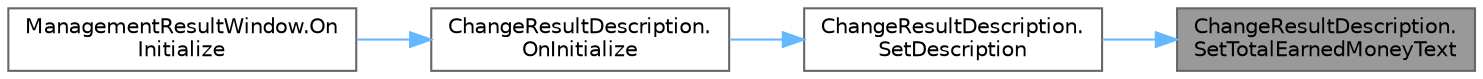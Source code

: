 digraph "ChangeResultDescription.SetTotalEarnedMoneyText"
{
 // LATEX_PDF_SIZE
  bgcolor="transparent";
  edge [fontname=Helvetica,fontsize=10,labelfontname=Helvetica,labelfontsize=10];
  node [fontname=Helvetica,fontsize=10,shape=box,height=0.2,width=0.4];
  rankdir="RL";
  Node1 [id="Node000001",label="ChangeResultDescription.\lSetTotalEarnedMoneyText",height=0.2,width=0.4,color="gray40", fillcolor="grey60", style="filled", fontcolor="black",tooltip=" "];
  Node1 -> Node2 [id="edge1_Node000001_Node000002",dir="back",color="steelblue1",style="solid",tooltip=" "];
  Node2 [id="Node000002",label="ChangeResultDescription.\lSetDescription",height=0.2,width=0.4,color="grey40", fillcolor="white", style="filled",URL="$class_change_result_description.html#ae980f42993baa84b81c7a5272b111089",tooltip=" "];
  Node2 -> Node3 [id="edge2_Node000002_Node000003",dir="back",color="steelblue1",style="solid",tooltip=" "];
  Node3 [id="Node000003",label="ChangeResultDescription.\lOnInitialize",height=0.2,width=0.4,color="grey40", fillcolor="white", style="filled",URL="$class_change_result_description.html#ad816096e54a6a415b20e0f112f8622e8",tooltip=" "];
  Node3 -> Node4 [id="edge3_Node000003_Node000004",dir="back",color="steelblue1",style="solid",tooltip=" "];
  Node4 [id="Node000004",label="ManagementResultWindow.On\lInitialize",height=0.2,width=0.4,color="grey40", fillcolor="white", style="filled",URL="$class_management_result_window.html#a8a26e6acd99557f49440fd7d79698092",tooltip=" "];
}
